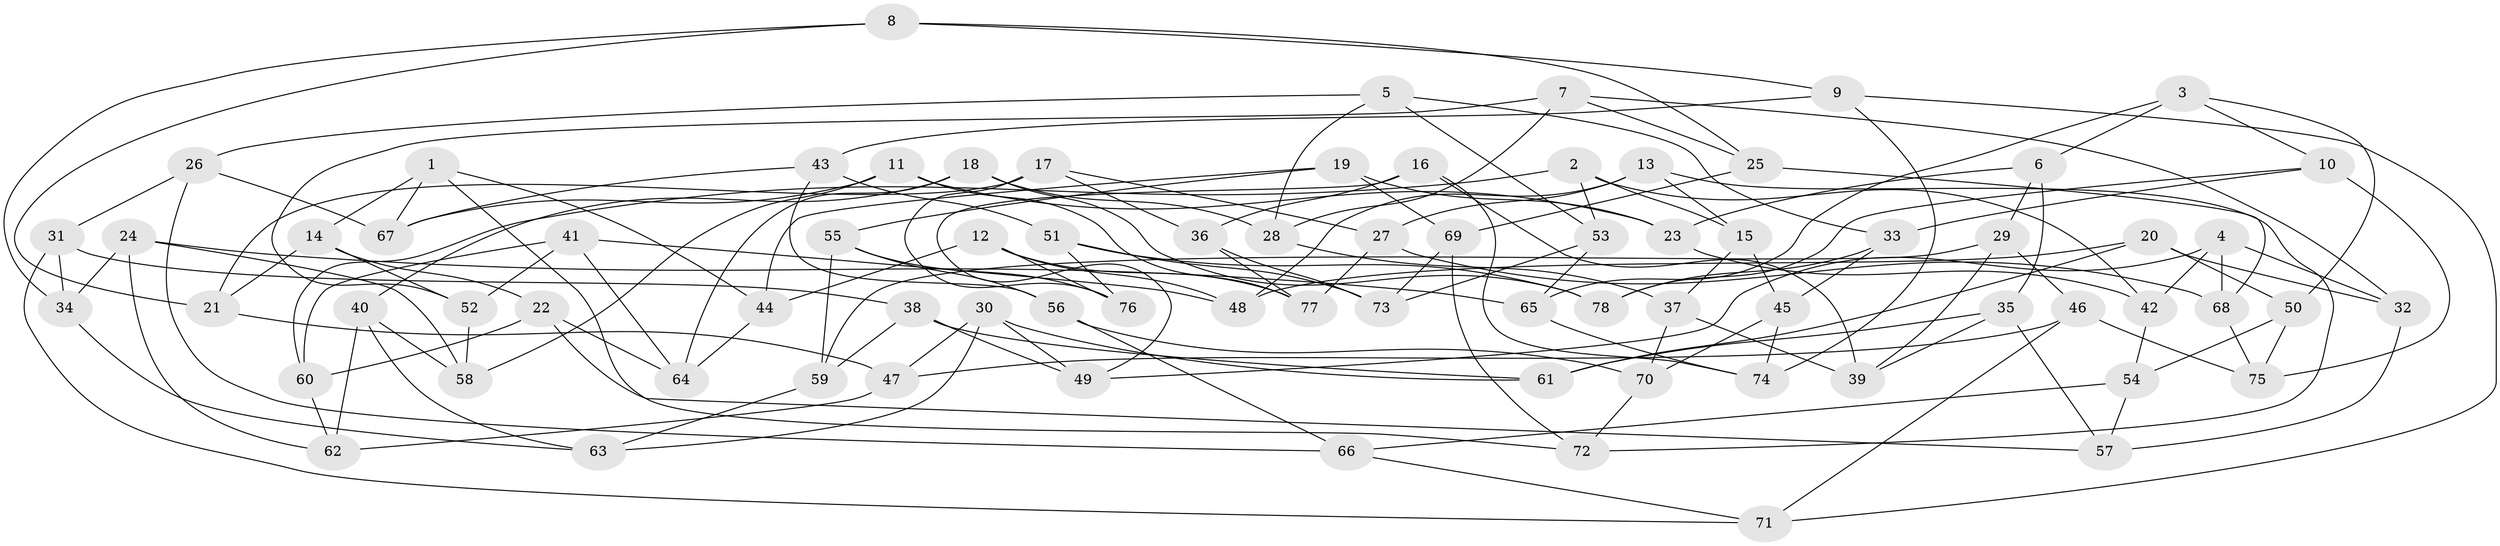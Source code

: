 // coarse degree distribution, {6: 0.6170212765957447, 4: 0.3404255319148936, 5: 0.0425531914893617}
// Generated by graph-tools (version 1.1) at 2025/42/03/06/25 10:42:18]
// undirected, 78 vertices, 156 edges
graph export_dot {
graph [start="1"]
  node [color=gray90,style=filled];
  1;
  2;
  3;
  4;
  5;
  6;
  7;
  8;
  9;
  10;
  11;
  12;
  13;
  14;
  15;
  16;
  17;
  18;
  19;
  20;
  21;
  22;
  23;
  24;
  25;
  26;
  27;
  28;
  29;
  30;
  31;
  32;
  33;
  34;
  35;
  36;
  37;
  38;
  39;
  40;
  41;
  42;
  43;
  44;
  45;
  46;
  47;
  48;
  49;
  50;
  51;
  52;
  53;
  54;
  55;
  56;
  57;
  58;
  59;
  60;
  61;
  62;
  63;
  64;
  65;
  66;
  67;
  68;
  69;
  70;
  71;
  72;
  73;
  74;
  75;
  76;
  77;
  78;
  1 -- 14;
  1 -- 67;
  1 -- 72;
  1 -- 44;
  2 -- 53;
  2 -- 15;
  2 -- 42;
  2 -- 60;
  3 -- 6;
  3 -- 65;
  3 -- 10;
  3 -- 50;
  4 -- 32;
  4 -- 49;
  4 -- 42;
  4 -- 68;
  5 -- 53;
  5 -- 26;
  5 -- 33;
  5 -- 28;
  6 -- 35;
  6 -- 29;
  6 -- 23;
  7 -- 28;
  7 -- 52;
  7 -- 25;
  7 -- 32;
  8 -- 34;
  8 -- 9;
  8 -- 21;
  8 -- 25;
  9 -- 74;
  9 -- 71;
  9 -- 43;
  10 -- 78;
  10 -- 75;
  10 -- 33;
  11 -- 58;
  11 -- 67;
  11 -- 23;
  11 -- 77;
  12 -- 48;
  12 -- 44;
  12 -- 77;
  12 -- 76;
  13 -- 15;
  13 -- 27;
  13 -- 72;
  13 -- 48;
  14 -- 21;
  14 -- 52;
  14 -- 22;
  15 -- 37;
  15 -- 45;
  16 -- 74;
  16 -- 49;
  16 -- 39;
  16 -- 36;
  17 -- 36;
  17 -- 27;
  17 -- 76;
  17 -- 21;
  18 -- 64;
  18 -- 78;
  18 -- 28;
  18 -- 40;
  19 -- 55;
  19 -- 44;
  19 -- 69;
  19 -- 23;
  20 -- 50;
  20 -- 61;
  20 -- 48;
  20 -- 32;
  21 -- 47;
  22 -- 60;
  22 -- 64;
  22 -- 57;
  23 -- 42;
  24 -- 58;
  24 -- 65;
  24 -- 62;
  24 -- 34;
  25 -- 69;
  25 -- 68;
  26 -- 66;
  26 -- 67;
  26 -- 31;
  27 -- 68;
  27 -- 77;
  28 -- 37;
  29 -- 46;
  29 -- 39;
  29 -- 59;
  30 -- 49;
  30 -- 63;
  30 -- 47;
  30 -- 61;
  31 -- 34;
  31 -- 71;
  31 -- 38;
  32 -- 57;
  33 -- 45;
  33 -- 78;
  34 -- 63;
  35 -- 57;
  35 -- 61;
  35 -- 39;
  36 -- 77;
  36 -- 73;
  37 -- 39;
  37 -- 70;
  38 -- 61;
  38 -- 59;
  38 -- 49;
  40 -- 63;
  40 -- 58;
  40 -- 62;
  41 -- 64;
  41 -- 48;
  41 -- 60;
  41 -- 52;
  42 -- 54;
  43 -- 51;
  43 -- 56;
  43 -- 67;
  44 -- 64;
  45 -- 74;
  45 -- 70;
  46 -- 75;
  46 -- 71;
  46 -- 47;
  47 -- 62;
  50 -- 54;
  50 -- 75;
  51 -- 78;
  51 -- 73;
  51 -- 76;
  52 -- 58;
  53 -- 73;
  53 -- 65;
  54 -- 66;
  54 -- 57;
  55 -- 56;
  55 -- 59;
  55 -- 76;
  56 -- 66;
  56 -- 70;
  59 -- 63;
  60 -- 62;
  65 -- 74;
  66 -- 71;
  68 -- 75;
  69 -- 73;
  69 -- 72;
  70 -- 72;
}
